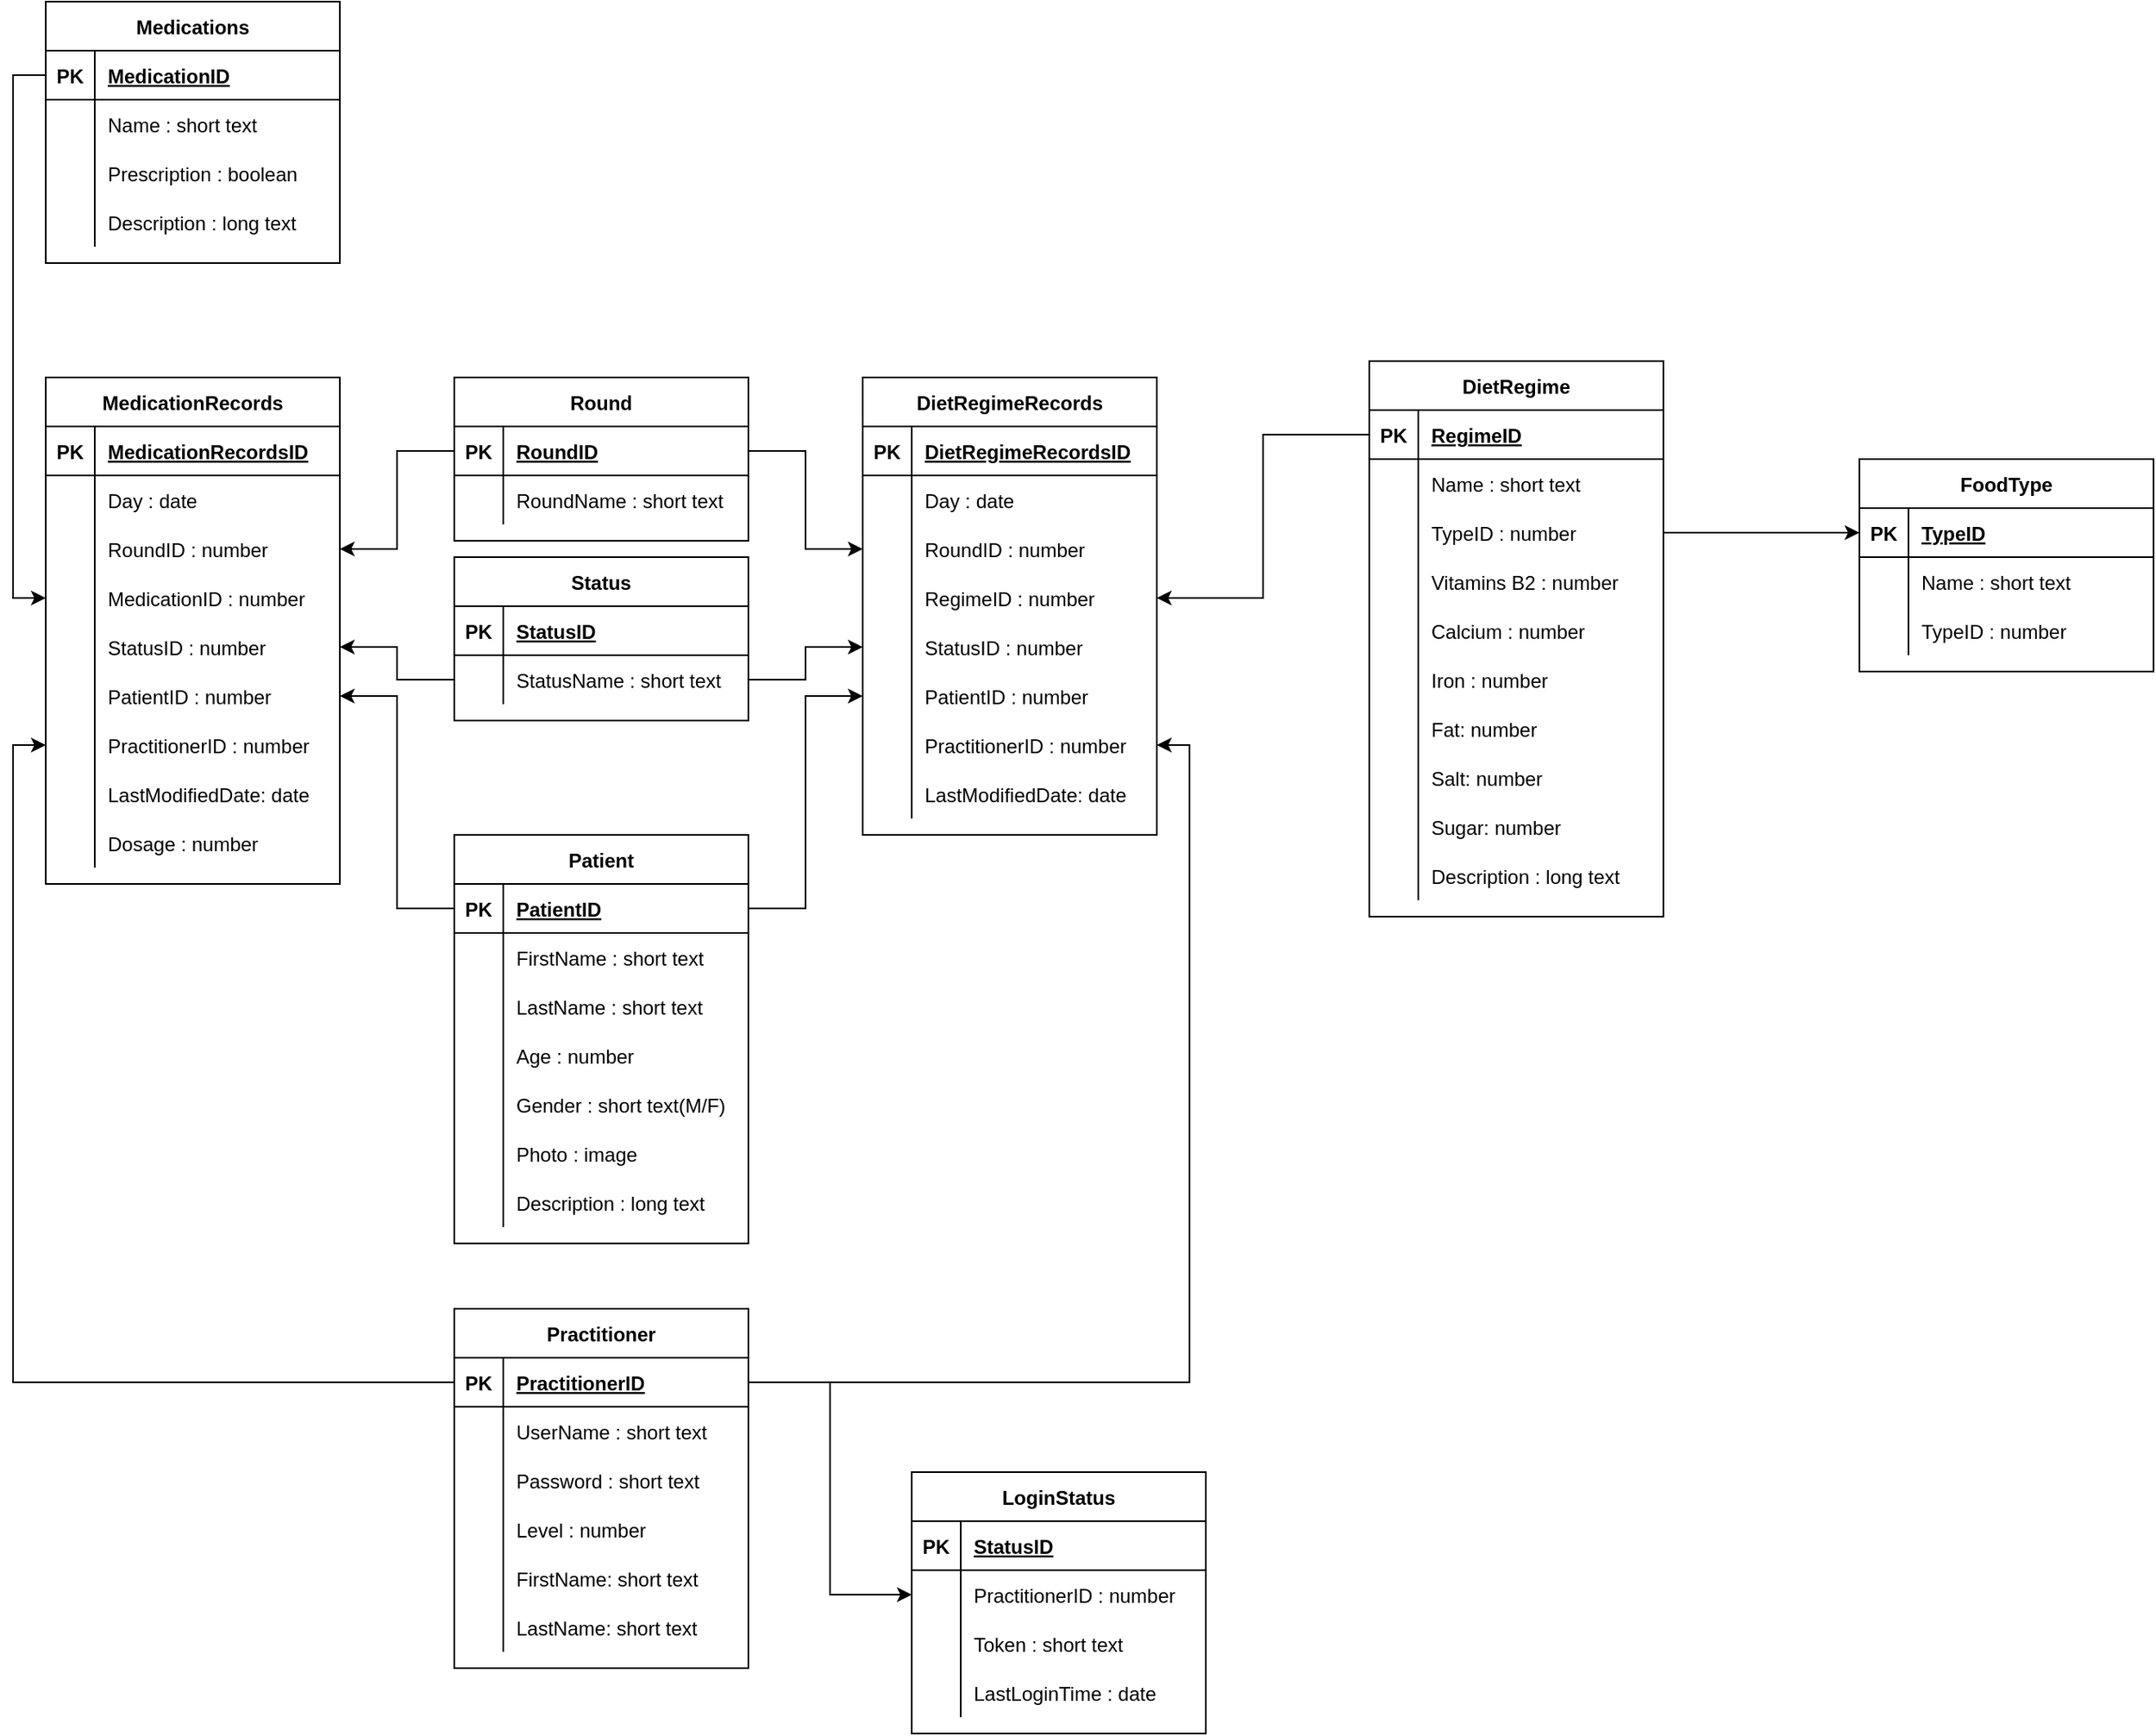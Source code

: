 <mxfile version="15.5.7" type="device"><diagram id="2xRS1Zt1ESa70rQZhM38" name="Page-1"><mxGraphModel dx="877" dy="825" grid="1" gridSize="10" guides="1" tooltips="1" connect="1" arrows="1" fold="1" page="1" pageScale="1" pageWidth="850" pageHeight="1100" math="0" shadow="0"><root><mxCell id="0"/><mxCell id="1" parent="0"/><mxCell id="M7N7KvR8pHDp0ldHjP8Z-1" value="Medications" style="shape=table;startSize=30;container=1;collapsible=1;childLayout=tableLayout;fixedRows=1;rowLines=0;fontStyle=1;align=center;resizeLast=1;" vertex="1" parent="1"><mxGeometry x="60" y="210" width="180" height="160" as="geometry"/></mxCell><mxCell id="M7N7KvR8pHDp0ldHjP8Z-2" value="" style="shape=partialRectangle;collapsible=0;dropTarget=0;pointerEvents=0;fillColor=none;top=0;left=0;bottom=1;right=0;points=[[0,0.5],[1,0.5]];portConstraint=eastwest;" vertex="1" parent="M7N7KvR8pHDp0ldHjP8Z-1"><mxGeometry y="30" width="180" height="30" as="geometry"/></mxCell><mxCell id="M7N7KvR8pHDp0ldHjP8Z-3" value="PK" style="shape=partialRectangle;connectable=0;fillColor=none;top=0;left=0;bottom=0;right=0;fontStyle=1;overflow=hidden;" vertex="1" parent="M7N7KvR8pHDp0ldHjP8Z-2"><mxGeometry width="30" height="30" as="geometry"><mxRectangle width="30" height="30" as="alternateBounds"/></mxGeometry></mxCell><mxCell id="M7N7KvR8pHDp0ldHjP8Z-4" value="MedicationID" style="shape=partialRectangle;connectable=0;fillColor=none;top=0;left=0;bottom=0;right=0;align=left;spacingLeft=6;fontStyle=5;overflow=hidden;" vertex="1" parent="M7N7KvR8pHDp0ldHjP8Z-2"><mxGeometry x="30" width="150" height="30" as="geometry"><mxRectangle width="150" height="30" as="alternateBounds"/></mxGeometry></mxCell><mxCell id="M7N7KvR8pHDp0ldHjP8Z-5" value="" style="shape=partialRectangle;collapsible=0;dropTarget=0;pointerEvents=0;fillColor=none;top=0;left=0;bottom=0;right=0;points=[[0,0.5],[1,0.5]];portConstraint=eastwest;" vertex="1" parent="M7N7KvR8pHDp0ldHjP8Z-1"><mxGeometry y="60" width="180" height="30" as="geometry"/></mxCell><mxCell id="M7N7KvR8pHDp0ldHjP8Z-6" value="" style="shape=partialRectangle;connectable=0;fillColor=none;top=0;left=0;bottom=0;right=0;editable=1;overflow=hidden;" vertex="1" parent="M7N7KvR8pHDp0ldHjP8Z-5"><mxGeometry width="30" height="30" as="geometry"><mxRectangle width="30" height="30" as="alternateBounds"/></mxGeometry></mxCell><mxCell id="M7N7KvR8pHDp0ldHjP8Z-7" value="Name : short text" style="shape=partialRectangle;connectable=0;fillColor=none;top=0;left=0;bottom=0;right=0;align=left;spacingLeft=6;overflow=hidden;" vertex="1" parent="M7N7KvR8pHDp0ldHjP8Z-5"><mxGeometry x="30" width="150" height="30" as="geometry"><mxRectangle width="150" height="30" as="alternateBounds"/></mxGeometry></mxCell><mxCell id="M7N7KvR8pHDp0ldHjP8Z-8" value="" style="shape=partialRectangle;collapsible=0;dropTarget=0;pointerEvents=0;fillColor=none;top=0;left=0;bottom=0;right=0;points=[[0,0.5],[1,0.5]];portConstraint=eastwest;" vertex="1" parent="M7N7KvR8pHDp0ldHjP8Z-1"><mxGeometry y="90" width="180" height="30" as="geometry"/></mxCell><mxCell id="M7N7KvR8pHDp0ldHjP8Z-9" value="" style="shape=partialRectangle;connectable=0;fillColor=none;top=0;left=0;bottom=0;right=0;editable=1;overflow=hidden;" vertex="1" parent="M7N7KvR8pHDp0ldHjP8Z-8"><mxGeometry width="30" height="30" as="geometry"><mxRectangle width="30" height="30" as="alternateBounds"/></mxGeometry></mxCell><mxCell id="M7N7KvR8pHDp0ldHjP8Z-10" value="Prescription : boolean" style="shape=partialRectangle;connectable=0;fillColor=none;top=0;left=0;bottom=0;right=0;align=left;spacingLeft=6;overflow=hidden;" vertex="1" parent="M7N7KvR8pHDp0ldHjP8Z-8"><mxGeometry x="30" width="150" height="30" as="geometry"><mxRectangle width="150" height="30" as="alternateBounds"/></mxGeometry></mxCell><mxCell id="M7N7KvR8pHDp0ldHjP8Z-11" value="" style="shape=partialRectangle;collapsible=0;dropTarget=0;pointerEvents=0;fillColor=none;top=0;left=0;bottom=0;right=0;points=[[0,0.5],[1,0.5]];portConstraint=eastwest;" vertex="1" parent="M7N7KvR8pHDp0ldHjP8Z-1"><mxGeometry y="120" width="180" height="30" as="geometry"/></mxCell><mxCell id="M7N7KvR8pHDp0ldHjP8Z-12" value="" style="shape=partialRectangle;connectable=0;fillColor=none;top=0;left=0;bottom=0;right=0;editable=1;overflow=hidden;" vertex="1" parent="M7N7KvR8pHDp0ldHjP8Z-11"><mxGeometry width="30" height="30" as="geometry"><mxRectangle width="30" height="30" as="alternateBounds"/></mxGeometry></mxCell><mxCell id="M7N7KvR8pHDp0ldHjP8Z-13" value="Description : long text" style="shape=partialRectangle;connectable=0;fillColor=none;top=0;left=0;bottom=0;right=0;align=left;spacingLeft=6;overflow=hidden;" vertex="1" parent="M7N7KvR8pHDp0ldHjP8Z-11"><mxGeometry x="30" width="150" height="30" as="geometry"><mxRectangle width="150" height="30" as="alternateBounds"/></mxGeometry></mxCell><mxCell id="M7N7KvR8pHDp0ldHjP8Z-14" value="DietRegime" style="shape=table;startSize=30;container=1;collapsible=1;childLayout=tableLayout;fixedRows=1;rowLines=0;fontStyle=1;align=center;resizeLast=1;" vertex="1" parent="1"><mxGeometry x="870" y="430" width="180" height="340" as="geometry"/></mxCell><mxCell id="M7N7KvR8pHDp0ldHjP8Z-15" value="" style="shape=partialRectangle;collapsible=0;dropTarget=0;pointerEvents=0;fillColor=none;top=0;left=0;bottom=1;right=0;points=[[0,0.5],[1,0.5]];portConstraint=eastwest;" vertex="1" parent="M7N7KvR8pHDp0ldHjP8Z-14"><mxGeometry y="30" width="180" height="30" as="geometry"/></mxCell><mxCell id="M7N7KvR8pHDp0ldHjP8Z-16" value="PK" style="shape=partialRectangle;connectable=0;fillColor=none;top=0;left=0;bottom=0;right=0;fontStyle=1;overflow=hidden;" vertex="1" parent="M7N7KvR8pHDp0ldHjP8Z-15"><mxGeometry width="30" height="30" as="geometry"><mxRectangle width="30" height="30" as="alternateBounds"/></mxGeometry></mxCell><mxCell id="M7N7KvR8pHDp0ldHjP8Z-17" value="RegimeID" style="shape=partialRectangle;connectable=0;fillColor=none;top=0;left=0;bottom=0;right=0;align=left;spacingLeft=6;fontStyle=5;overflow=hidden;" vertex="1" parent="M7N7KvR8pHDp0ldHjP8Z-15"><mxGeometry x="30" width="150" height="30" as="geometry"><mxRectangle width="150" height="30" as="alternateBounds"/></mxGeometry></mxCell><mxCell id="M7N7KvR8pHDp0ldHjP8Z-18" value="" style="shape=partialRectangle;collapsible=0;dropTarget=0;pointerEvents=0;fillColor=none;top=0;left=0;bottom=0;right=0;points=[[0,0.5],[1,0.5]];portConstraint=eastwest;" vertex="1" parent="M7N7KvR8pHDp0ldHjP8Z-14"><mxGeometry y="60" width="180" height="30" as="geometry"/></mxCell><mxCell id="M7N7KvR8pHDp0ldHjP8Z-19" value="" style="shape=partialRectangle;connectable=0;fillColor=none;top=0;left=0;bottom=0;right=0;editable=1;overflow=hidden;" vertex="1" parent="M7N7KvR8pHDp0ldHjP8Z-18"><mxGeometry width="30" height="30" as="geometry"><mxRectangle width="30" height="30" as="alternateBounds"/></mxGeometry></mxCell><mxCell id="M7N7KvR8pHDp0ldHjP8Z-20" value="Name : short text" style="shape=partialRectangle;connectable=0;fillColor=none;top=0;left=0;bottom=0;right=0;align=left;spacingLeft=6;overflow=hidden;" vertex="1" parent="M7N7KvR8pHDp0ldHjP8Z-18"><mxGeometry x="30" width="150" height="30" as="geometry"><mxRectangle width="150" height="30" as="alternateBounds"/></mxGeometry></mxCell><mxCell id="M7N7KvR8pHDp0ldHjP8Z-21" value="" style="shape=partialRectangle;collapsible=0;dropTarget=0;pointerEvents=0;fillColor=none;top=0;left=0;bottom=0;right=0;points=[[0,0.5],[1,0.5]];portConstraint=eastwest;" vertex="1" parent="M7N7KvR8pHDp0ldHjP8Z-14"><mxGeometry y="90" width="180" height="30" as="geometry"/></mxCell><mxCell id="M7N7KvR8pHDp0ldHjP8Z-22" value="" style="shape=partialRectangle;connectable=0;fillColor=none;top=0;left=0;bottom=0;right=0;editable=1;overflow=hidden;" vertex="1" parent="M7N7KvR8pHDp0ldHjP8Z-21"><mxGeometry width="30" height="30" as="geometry"><mxRectangle width="30" height="30" as="alternateBounds"/></mxGeometry></mxCell><mxCell id="M7N7KvR8pHDp0ldHjP8Z-23" value="TypeID : number" style="shape=partialRectangle;connectable=0;fillColor=none;top=0;left=0;bottom=0;right=0;align=left;spacingLeft=6;overflow=hidden;" vertex="1" parent="M7N7KvR8pHDp0ldHjP8Z-21"><mxGeometry x="30" width="150" height="30" as="geometry"><mxRectangle width="150" height="30" as="alternateBounds"/></mxGeometry></mxCell><mxCell id="M7N7KvR8pHDp0ldHjP8Z-24" value="" style="shape=partialRectangle;collapsible=0;dropTarget=0;pointerEvents=0;fillColor=none;top=0;left=0;bottom=0;right=0;points=[[0,0.5],[1,0.5]];portConstraint=eastwest;" vertex="1" parent="M7N7KvR8pHDp0ldHjP8Z-14"><mxGeometry y="120" width="180" height="30" as="geometry"/></mxCell><mxCell id="M7N7KvR8pHDp0ldHjP8Z-25" value="" style="shape=partialRectangle;connectable=0;fillColor=none;top=0;left=0;bottom=0;right=0;editable=1;overflow=hidden;" vertex="1" parent="M7N7KvR8pHDp0ldHjP8Z-24"><mxGeometry width="30" height="30" as="geometry"><mxRectangle width="30" height="30" as="alternateBounds"/></mxGeometry></mxCell><mxCell id="M7N7KvR8pHDp0ldHjP8Z-26" value="Vitamins B2 : number" style="shape=partialRectangle;connectable=0;fillColor=none;top=0;left=0;bottom=0;right=0;align=left;spacingLeft=6;overflow=hidden;" vertex="1" parent="M7N7KvR8pHDp0ldHjP8Z-24"><mxGeometry x="30" width="150" height="30" as="geometry"><mxRectangle width="150" height="30" as="alternateBounds"/></mxGeometry></mxCell><mxCell id="M7N7KvR8pHDp0ldHjP8Z-122" value="" style="shape=partialRectangle;collapsible=0;dropTarget=0;pointerEvents=0;fillColor=none;top=0;left=0;bottom=0;right=0;points=[[0,0.5],[1,0.5]];portConstraint=eastwest;" vertex="1" parent="M7N7KvR8pHDp0ldHjP8Z-14"><mxGeometry y="150" width="180" height="30" as="geometry"/></mxCell><mxCell id="M7N7KvR8pHDp0ldHjP8Z-123" value="" style="shape=partialRectangle;connectable=0;fillColor=none;top=0;left=0;bottom=0;right=0;editable=1;overflow=hidden;" vertex="1" parent="M7N7KvR8pHDp0ldHjP8Z-122"><mxGeometry width="30" height="30" as="geometry"><mxRectangle width="30" height="30" as="alternateBounds"/></mxGeometry></mxCell><mxCell id="M7N7KvR8pHDp0ldHjP8Z-124" value="Calcium : number" style="shape=partialRectangle;connectable=0;fillColor=none;top=0;left=0;bottom=0;right=0;align=left;spacingLeft=6;overflow=hidden;" vertex="1" parent="M7N7KvR8pHDp0ldHjP8Z-122"><mxGeometry x="30" width="150" height="30" as="geometry"><mxRectangle width="150" height="30" as="alternateBounds"/></mxGeometry></mxCell><mxCell id="M7N7KvR8pHDp0ldHjP8Z-125" value="" style="shape=partialRectangle;collapsible=0;dropTarget=0;pointerEvents=0;fillColor=none;top=0;left=0;bottom=0;right=0;points=[[0,0.5],[1,0.5]];portConstraint=eastwest;" vertex="1" parent="M7N7KvR8pHDp0ldHjP8Z-14"><mxGeometry y="180" width="180" height="30" as="geometry"/></mxCell><mxCell id="M7N7KvR8pHDp0ldHjP8Z-126" value="" style="shape=partialRectangle;connectable=0;fillColor=none;top=0;left=0;bottom=0;right=0;editable=1;overflow=hidden;" vertex="1" parent="M7N7KvR8pHDp0ldHjP8Z-125"><mxGeometry width="30" height="30" as="geometry"><mxRectangle width="30" height="30" as="alternateBounds"/></mxGeometry></mxCell><mxCell id="M7N7KvR8pHDp0ldHjP8Z-127" value="Iron : number" style="shape=partialRectangle;connectable=0;fillColor=none;top=0;left=0;bottom=0;right=0;align=left;spacingLeft=6;overflow=hidden;" vertex="1" parent="M7N7KvR8pHDp0ldHjP8Z-125"><mxGeometry x="30" width="150" height="30" as="geometry"><mxRectangle width="150" height="30" as="alternateBounds"/></mxGeometry></mxCell><mxCell id="M7N7KvR8pHDp0ldHjP8Z-128" value="" style="shape=partialRectangle;collapsible=0;dropTarget=0;pointerEvents=0;fillColor=none;top=0;left=0;bottom=0;right=0;points=[[0,0.5],[1,0.5]];portConstraint=eastwest;" vertex="1" parent="M7N7KvR8pHDp0ldHjP8Z-14"><mxGeometry y="210" width="180" height="30" as="geometry"/></mxCell><mxCell id="M7N7KvR8pHDp0ldHjP8Z-129" value="" style="shape=partialRectangle;connectable=0;fillColor=none;top=0;left=0;bottom=0;right=0;editable=1;overflow=hidden;" vertex="1" parent="M7N7KvR8pHDp0ldHjP8Z-128"><mxGeometry width="30" height="30" as="geometry"><mxRectangle width="30" height="30" as="alternateBounds"/></mxGeometry></mxCell><mxCell id="M7N7KvR8pHDp0ldHjP8Z-130" value="Fat: number" style="shape=partialRectangle;connectable=0;fillColor=none;top=0;left=0;bottom=0;right=0;align=left;spacingLeft=6;overflow=hidden;" vertex="1" parent="M7N7KvR8pHDp0ldHjP8Z-128"><mxGeometry x="30" width="150" height="30" as="geometry"><mxRectangle width="150" height="30" as="alternateBounds"/></mxGeometry></mxCell><mxCell id="M7N7KvR8pHDp0ldHjP8Z-131" value="" style="shape=partialRectangle;collapsible=0;dropTarget=0;pointerEvents=0;fillColor=none;top=0;left=0;bottom=0;right=0;points=[[0,0.5],[1,0.5]];portConstraint=eastwest;" vertex="1" parent="M7N7KvR8pHDp0ldHjP8Z-14"><mxGeometry y="240" width="180" height="30" as="geometry"/></mxCell><mxCell id="M7N7KvR8pHDp0ldHjP8Z-132" value="" style="shape=partialRectangle;connectable=0;fillColor=none;top=0;left=0;bottom=0;right=0;editable=1;overflow=hidden;" vertex="1" parent="M7N7KvR8pHDp0ldHjP8Z-131"><mxGeometry width="30" height="30" as="geometry"><mxRectangle width="30" height="30" as="alternateBounds"/></mxGeometry></mxCell><mxCell id="M7N7KvR8pHDp0ldHjP8Z-133" value="Salt: number" style="shape=partialRectangle;connectable=0;fillColor=none;top=0;left=0;bottom=0;right=0;align=left;spacingLeft=6;overflow=hidden;" vertex="1" parent="M7N7KvR8pHDp0ldHjP8Z-131"><mxGeometry x="30" width="150" height="30" as="geometry"><mxRectangle width="150" height="30" as="alternateBounds"/></mxGeometry></mxCell><mxCell id="M7N7KvR8pHDp0ldHjP8Z-134" value="" style="shape=partialRectangle;collapsible=0;dropTarget=0;pointerEvents=0;fillColor=none;top=0;left=0;bottom=0;right=0;points=[[0,0.5],[1,0.5]];portConstraint=eastwest;" vertex="1" parent="M7N7KvR8pHDp0ldHjP8Z-14"><mxGeometry y="270" width="180" height="30" as="geometry"/></mxCell><mxCell id="M7N7KvR8pHDp0ldHjP8Z-135" value="" style="shape=partialRectangle;connectable=0;fillColor=none;top=0;left=0;bottom=0;right=0;editable=1;overflow=hidden;" vertex="1" parent="M7N7KvR8pHDp0ldHjP8Z-134"><mxGeometry width="30" height="30" as="geometry"><mxRectangle width="30" height="30" as="alternateBounds"/></mxGeometry></mxCell><mxCell id="M7N7KvR8pHDp0ldHjP8Z-136" value="Sugar: number" style="shape=partialRectangle;connectable=0;fillColor=none;top=0;left=0;bottom=0;right=0;align=left;spacingLeft=6;overflow=hidden;" vertex="1" parent="M7N7KvR8pHDp0ldHjP8Z-134"><mxGeometry x="30" width="150" height="30" as="geometry"><mxRectangle width="150" height="30" as="alternateBounds"/></mxGeometry></mxCell><mxCell id="M7N7KvR8pHDp0ldHjP8Z-154" value="" style="shape=partialRectangle;collapsible=0;dropTarget=0;pointerEvents=0;fillColor=none;top=0;left=0;bottom=0;right=0;points=[[0,0.5],[1,0.5]];portConstraint=eastwest;" vertex="1" parent="M7N7KvR8pHDp0ldHjP8Z-14"><mxGeometry y="300" width="180" height="30" as="geometry"/></mxCell><mxCell id="M7N7KvR8pHDp0ldHjP8Z-155" value="" style="shape=partialRectangle;connectable=0;fillColor=none;top=0;left=0;bottom=0;right=0;editable=1;overflow=hidden;" vertex="1" parent="M7N7KvR8pHDp0ldHjP8Z-154"><mxGeometry width="30" height="30" as="geometry"><mxRectangle width="30" height="30" as="alternateBounds"/></mxGeometry></mxCell><mxCell id="M7N7KvR8pHDp0ldHjP8Z-156" value="Description : long text" style="shape=partialRectangle;connectable=0;fillColor=none;top=0;left=0;bottom=0;right=0;align=left;spacingLeft=6;overflow=hidden;" vertex="1" parent="M7N7KvR8pHDp0ldHjP8Z-154"><mxGeometry x="30" width="150" height="30" as="geometry"><mxRectangle width="150" height="30" as="alternateBounds"/></mxGeometry></mxCell><mxCell id="M7N7KvR8pHDp0ldHjP8Z-27" value="Patient" style="shape=table;startSize=30;container=1;collapsible=1;childLayout=tableLayout;fixedRows=1;rowLines=0;fontStyle=1;align=center;resizeLast=1;" vertex="1" parent="1"><mxGeometry x="310" y="720" width="180" height="250" as="geometry"/></mxCell><mxCell id="M7N7KvR8pHDp0ldHjP8Z-28" value="" style="shape=partialRectangle;collapsible=0;dropTarget=0;pointerEvents=0;fillColor=none;top=0;left=0;bottom=1;right=0;points=[[0,0.5],[1,0.5]];portConstraint=eastwest;" vertex="1" parent="M7N7KvR8pHDp0ldHjP8Z-27"><mxGeometry y="30" width="180" height="30" as="geometry"/></mxCell><mxCell id="M7N7KvR8pHDp0ldHjP8Z-29" value="PK" style="shape=partialRectangle;connectable=0;fillColor=none;top=0;left=0;bottom=0;right=0;fontStyle=1;overflow=hidden;" vertex="1" parent="M7N7KvR8pHDp0ldHjP8Z-28"><mxGeometry width="30" height="30" as="geometry"><mxRectangle width="30" height="30" as="alternateBounds"/></mxGeometry></mxCell><mxCell id="M7N7KvR8pHDp0ldHjP8Z-30" value="PatientID" style="shape=partialRectangle;connectable=0;fillColor=none;top=0;left=0;bottom=0;right=0;align=left;spacingLeft=6;fontStyle=5;overflow=hidden;" vertex="1" parent="M7N7KvR8pHDp0ldHjP8Z-28"><mxGeometry x="30" width="150" height="30" as="geometry"><mxRectangle width="150" height="30" as="alternateBounds"/></mxGeometry></mxCell><mxCell id="M7N7KvR8pHDp0ldHjP8Z-31" value="" style="shape=partialRectangle;collapsible=0;dropTarget=0;pointerEvents=0;fillColor=none;top=0;left=0;bottom=0;right=0;points=[[0,0.5],[1,0.5]];portConstraint=eastwest;" vertex="1" parent="M7N7KvR8pHDp0ldHjP8Z-27"><mxGeometry y="60" width="180" height="30" as="geometry"/></mxCell><mxCell id="M7N7KvR8pHDp0ldHjP8Z-32" value="" style="shape=partialRectangle;connectable=0;fillColor=none;top=0;left=0;bottom=0;right=0;editable=1;overflow=hidden;" vertex="1" parent="M7N7KvR8pHDp0ldHjP8Z-31"><mxGeometry width="30" height="30" as="geometry"><mxRectangle width="30" height="30" as="alternateBounds"/></mxGeometry></mxCell><mxCell id="M7N7KvR8pHDp0ldHjP8Z-33" value="FirstName : short text" style="shape=partialRectangle;connectable=0;fillColor=none;top=0;left=0;bottom=0;right=0;align=left;spacingLeft=6;overflow=hidden;" vertex="1" parent="M7N7KvR8pHDp0ldHjP8Z-31"><mxGeometry x="30" width="150" height="30" as="geometry"><mxRectangle width="150" height="30" as="alternateBounds"/></mxGeometry></mxCell><mxCell id="M7N7KvR8pHDp0ldHjP8Z-34" value="" style="shape=partialRectangle;collapsible=0;dropTarget=0;pointerEvents=0;fillColor=none;top=0;left=0;bottom=0;right=0;points=[[0,0.5],[1,0.5]];portConstraint=eastwest;" vertex="1" parent="M7N7KvR8pHDp0ldHjP8Z-27"><mxGeometry y="90" width="180" height="30" as="geometry"/></mxCell><mxCell id="M7N7KvR8pHDp0ldHjP8Z-35" value="" style="shape=partialRectangle;connectable=0;fillColor=none;top=0;left=0;bottom=0;right=0;editable=1;overflow=hidden;" vertex="1" parent="M7N7KvR8pHDp0ldHjP8Z-34"><mxGeometry width="30" height="30" as="geometry"><mxRectangle width="30" height="30" as="alternateBounds"/></mxGeometry></mxCell><mxCell id="M7N7KvR8pHDp0ldHjP8Z-36" value="LastName : short text" style="shape=partialRectangle;connectable=0;fillColor=none;top=0;left=0;bottom=0;right=0;align=left;spacingLeft=6;overflow=hidden;" vertex="1" parent="M7N7KvR8pHDp0ldHjP8Z-34"><mxGeometry x="30" width="150" height="30" as="geometry"><mxRectangle width="150" height="30" as="alternateBounds"/></mxGeometry></mxCell><mxCell id="M7N7KvR8pHDp0ldHjP8Z-37" value="" style="shape=partialRectangle;collapsible=0;dropTarget=0;pointerEvents=0;fillColor=none;top=0;left=0;bottom=0;right=0;points=[[0,0.5],[1,0.5]];portConstraint=eastwest;" vertex="1" parent="M7N7KvR8pHDp0ldHjP8Z-27"><mxGeometry y="120" width="180" height="30" as="geometry"/></mxCell><mxCell id="M7N7KvR8pHDp0ldHjP8Z-38" value="" style="shape=partialRectangle;connectable=0;fillColor=none;top=0;left=0;bottom=0;right=0;editable=1;overflow=hidden;" vertex="1" parent="M7N7KvR8pHDp0ldHjP8Z-37"><mxGeometry width="30" height="30" as="geometry"><mxRectangle width="30" height="30" as="alternateBounds"/></mxGeometry></mxCell><mxCell id="M7N7KvR8pHDp0ldHjP8Z-39" value="Age : number" style="shape=partialRectangle;connectable=0;fillColor=none;top=0;left=0;bottom=0;right=0;align=left;spacingLeft=6;overflow=hidden;" vertex="1" parent="M7N7KvR8pHDp0ldHjP8Z-37"><mxGeometry x="30" width="150" height="30" as="geometry"><mxRectangle width="150" height="30" as="alternateBounds"/></mxGeometry></mxCell><mxCell id="M7N7KvR8pHDp0ldHjP8Z-73" value="" style="shape=partialRectangle;collapsible=0;dropTarget=0;pointerEvents=0;fillColor=none;top=0;left=0;bottom=0;right=0;points=[[0,0.5],[1,0.5]];portConstraint=eastwest;" vertex="1" parent="M7N7KvR8pHDp0ldHjP8Z-27"><mxGeometry y="150" width="180" height="30" as="geometry"/></mxCell><mxCell id="M7N7KvR8pHDp0ldHjP8Z-74" value="" style="shape=partialRectangle;connectable=0;fillColor=none;top=0;left=0;bottom=0;right=0;editable=1;overflow=hidden;" vertex="1" parent="M7N7KvR8pHDp0ldHjP8Z-73"><mxGeometry width="30" height="30" as="geometry"><mxRectangle width="30" height="30" as="alternateBounds"/></mxGeometry></mxCell><mxCell id="M7N7KvR8pHDp0ldHjP8Z-75" value="Gender : short text(M/F)" style="shape=partialRectangle;connectable=0;fillColor=none;top=0;left=0;bottom=0;right=0;align=left;spacingLeft=6;overflow=hidden;" vertex="1" parent="M7N7KvR8pHDp0ldHjP8Z-73"><mxGeometry x="30" width="150" height="30" as="geometry"><mxRectangle width="150" height="30" as="alternateBounds"/></mxGeometry></mxCell><mxCell id="M7N7KvR8pHDp0ldHjP8Z-76" value="" style="shape=partialRectangle;collapsible=0;dropTarget=0;pointerEvents=0;fillColor=none;top=0;left=0;bottom=0;right=0;points=[[0,0.5],[1,0.5]];portConstraint=eastwest;" vertex="1" parent="M7N7KvR8pHDp0ldHjP8Z-27"><mxGeometry y="180" width="180" height="30" as="geometry"/></mxCell><mxCell id="M7N7KvR8pHDp0ldHjP8Z-77" value="" style="shape=partialRectangle;connectable=0;fillColor=none;top=0;left=0;bottom=0;right=0;editable=1;overflow=hidden;" vertex="1" parent="M7N7KvR8pHDp0ldHjP8Z-76"><mxGeometry width="30" height="30" as="geometry"><mxRectangle width="30" height="30" as="alternateBounds"/></mxGeometry></mxCell><mxCell id="M7N7KvR8pHDp0ldHjP8Z-78" value="Photo : image" style="shape=partialRectangle;connectable=0;fillColor=none;top=0;left=0;bottom=0;right=0;align=left;spacingLeft=6;overflow=hidden;" vertex="1" parent="M7N7KvR8pHDp0ldHjP8Z-76"><mxGeometry x="30" width="150" height="30" as="geometry"><mxRectangle width="150" height="30" as="alternateBounds"/></mxGeometry></mxCell><mxCell id="M7N7KvR8pHDp0ldHjP8Z-79" value="" style="shape=partialRectangle;collapsible=0;dropTarget=0;pointerEvents=0;fillColor=none;top=0;left=0;bottom=0;right=0;points=[[0,0.5],[1,0.5]];portConstraint=eastwest;" vertex="1" parent="M7N7KvR8pHDp0ldHjP8Z-27"><mxGeometry y="210" width="180" height="30" as="geometry"/></mxCell><mxCell id="M7N7KvR8pHDp0ldHjP8Z-80" value="" style="shape=partialRectangle;connectable=0;fillColor=none;top=0;left=0;bottom=0;right=0;editable=1;overflow=hidden;" vertex="1" parent="M7N7KvR8pHDp0ldHjP8Z-79"><mxGeometry width="30" height="30" as="geometry"><mxRectangle width="30" height="30" as="alternateBounds"/></mxGeometry></mxCell><mxCell id="M7N7KvR8pHDp0ldHjP8Z-81" value="Description : long text" style="shape=partialRectangle;connectable=0;fillColor=none;top=0;left=0;bottom=0;right=0;align=left;spacingLeft=6;overflow=hidden;" vertex="1" parent="M7N7KvR8pHDp0ldHjP8Z-79"><mxGeometry x="30" width="150" height="30" as="geometry"><mxRectangle width="150" height="30" as="alternateBounds"/></mxGeometry></mxCell><mxCell id="M7N7KvR8pHDp0ldHjP8Z-40" value="Practitioner" style="shape=table;startSize=30;container=1;collapsible=1;childLayout=tableLayout;fixedRows=1;rowLines=0;fontStyle=1;align=center;resizeLast=1;" vertex="1" parent="1"><mxGeometry x="310" y="1010" width="180" height="220" as="geometry"/></mxCell><mxCell id="M7N7KvR8pHDp0ldHjP8Z-41" value="" style="shape=partialRectangle;collapsible=0;dropTarget=0;pointerEvents=0;fillColor=none;top=0;left=0;bottom=1;right=0;points=[[0,0.5],[1,0.5]];portConstraint=eastwest;" vertex="1" parent="M7N7KvR8pHDp0ldHjP8Z-40"><mxGeometry y="30" width="180" height="30" as="geometry"/></mxCell><mxCell id="M7N7KvR8pHDp0ldHjP8Z-42" value="PK" style="shape=partialRectangle;connectable=0;fillColor=none;top=0;left=0;bottom=0;right=0;fontStyle=1;overflow=hidden;" vertex="1" parent="M7N7KvR8pHDp0ldHjP8Z-41"><mxGeometry width="30" height="30" as="geometry"><mxRectangle width="30" height="30" as="alternateBounds"/></mxGeometry></mxCell><mxCell id="M7N7KvR8pHDp0ldHjP8Z-43" value="PractitionerID" style="shape=partialRectangle;connectable=0;fillColor=none;top=0;left=0;bottom=0;right=0;align=left;spacingLeft=6;fontStyle=5;overflow=hidden;" vertex="1" parent="M7N7KvR8pHDp0ldHjP8Z-41"><mxGeometry x="30" width="150" height="30" as="geometry"><mxRectangle width="150" height="30" as="alternateBounds"/></mxGeometry></mxCell><mxCell id="M7N7KvR8pHDp0ldHjP8Z-44" value="" style="shape=partialRectangle;collapsible=0;dropTarget=0;pointerEvents=0;fillColor=none;top=0;left=0;bottom=0;right=0;points=[[0,0.5],[1,0.5]];portConstraint=eastwest;" vertex="1" parent="M7N7KvR8pHDp0ldHjP8Z-40"><mxGeometry y="60" width="180" height="30" as="geometry"/></mxCell><mxCell id="M7N7KvR8pHDp0ldHjP8Z-45" value="" style="shape=partialRectangle;connectable=0;fillColor=none;top=0;left=0;bottom=0;right=0;editable=1;overflow=hidden;" vertex="1" parent="M7N7KvR8pHDp0ldHjP8Z-44"><mxGeometry width="30" height="30" as="geometry"><mxRectangle width="30" height="30" as="alternateBounds"/></mxGeometry></mxCell><mxCell id="M7N7KvR8pHDp0ldHjP8Z-46" value="UserName : short text" style="shape=partialRectangle;connectable=0;fillColor=none;top=0;left=0;bottom=0;right=0;align=left;spacingLeft=6;overflow=hidden;" vertex="1" parent="M7N7KvR8pHDp0ldHjP8Z-44"><mxGeometry x="30" width="150" height="30" as="geometry"><mxRectangle width="150" height="30" as="alternateBounds"/></mxGeometry></mxCell><mxCell id="M7N7KvR8pHDp0ldHjP8Z-47" value="" style="shape=partialRectangle;collapsible=0;dropTarget=0;pointerEvents=0;fillColor=none;top=0;left=0;bottom=0;right=0;points=[[0,0.5],[1,0.5]];portConstraint=eastwest;" vertex="1" parent="M7N7KvR8pHDp0ldHjP8Z-40"><mxGeometry y="90" width="180" height="30" as="geometry"/></mxCell><mxCell id="M7N7KvR8pHDp0ldHjP8Z-48" value="" style="shape=partialRectangle;connectable=0;fillColor=none;top=0;left=0;bottom=0;right=0;editable=1;overflow=hidden;" vertex="1" parent="M7N7KvR8pHDp0ldHjP8Z-47"><mxGeometry width="30" height="30" as="geometry"><mxRectangle width="30" height="30" as="alternateBounds"/></mxGeometry></mxCell><mxCell id="M7N7KvR8pHDp0ldHjP8Z-49" value="Password : short text" style="shape=partialRectangle;connectable=0;fillColor=none;top=0;left=0;bottom=0;right=0;align=left;spacingLeft=6;overflow=hidden;" vertex="1" parent="M7N7KvR8pHDp0ldHjP8Z-47"><mxGeometry x="30" width="150" height="30" as="geometry"><mxRectangle width="150" height="30" as="alternateBounds"/></mxGeometry></mxCell><mxCell id="M7N7KvR8pHDp0ldHjP8Z-50" value="" style="shape=partialRectangle;collapsible=0;dropTarget=0;pointerEvents=0;fillColor=none;top=0;left=0;bottom=0;right=0;points=[[0,0.5],[1,0.5]];portConstraint=eastwest;" vertex="1" parent="M7N7KvR8pHDp0ldHjP8Z-40"><mxGeometry y="120" width="180" height="30" as="geometry"/></mxCell><mxCell id="M7N7KvR8pHDp0ldHjP8Z-51" value="" style="shape=partialRectangle;connectable=0;fillColor=none;top=0;left=0;bottom=0;right=0;editable=1;overflow=hidden;" vertex="1" parent="M7N7KvR8pHDp0ldHjP8Z-50"><mxGeometry width="30" height="30" as="geometry"><mxRectangle width="30" height="30" as="alternateBounds"/></mxGeometry></mxCell><mxCell id="M7N7KvR8pHDp0ldHjP8Z-52" value="Level : number" style="shape=partialRectangle;connectable=0;fillColor=none;top=0;left=0;bottom=0;right=0;align=left;spacingLeft=6;overflow=hidden;" vertex="1" parent="M7N7KvR8pHDp0ldHjP8Z-50"><mxGeometry x="30" width="150" height="30" as="geometry"><mxRectangle width="150" height="30" as="alternateBounds"/></mxGeometry></mxCell><mxCell id="M7N7KvR8pHDp0ldHjP8Z-67" value="" style="shape=partialRectangle;collapsible=0;dropTarget=0;pointerEvents=0;fillColor=none;top=0;left=0;bottom=0;right=0;points=[[0,0.5],[1,0.5]];portConstraint=eastwest;" vertex="1" parent="M7N7KvR8pHDp0ldHjP8Z-40"><mxGeometry y="150" width="180" height="30" as="geometry"/></mxCell><mxCell id="M7N7KvR8pHDp0ldHjP8Z-68" value="" style="shape=partialRectangle;connectable=0;fillColor=none;top=0;left=0;bottom=0;right=0;editable=1;overflow=hidden;" vertex="1" parent="M7N7KvR8pHDp0ldHjP8Z-67"><mxGeometry width="30" height="30" as="geometry"><mxRectangle width="30" height="30" as="alternateBounds"/></mxGeometry></mxCell><mxCell id="M7N7KvR8pHDp0ldHjP8Z-69" value="FirstName: short text" style="shape=partialRectangle;connectable=0;fillColor=none;top=0;left=0;bottom=0;right=0;align=left;spacingLeft=6;overflow=hidden;" vertex="1" parent="M7N7KvR8pHDp0ldHjP8Z-67"><mxGeometry x="30" width="150" height="30" as="geometry"><mxRectangle width="150" height="30" as="alternateBounds"/></mxGeometry></mxCell><mxCell id="M7N7KvR8pHDp0ldHjP8Z-70" value="" style="shape=partialRectangle;collapsible=0;dropTarget=0;pointerEvents=0;fillColor=none;top=0;left=0;bottom=0;right=0;points=[[0,0.5],[1,0.5]];portConstraint=eastwest;" vertex="1" parent="M7N7KvR8pHDp0ldHjP8Z-40"><mxGeometry y="180" width="180" height="30" as="geometry"/></mxCell><mxCell id="M7N7KvR8pHDp0ldHjP8Z-71" value="" style="shape=partialRectangle;connectable=0;fillColor=none;top=0;left=0;bottom=0;right=0;editable=1;overflow=hidden;" vertex="1" parent="M7N7KvR8pHDp0ldHjP8Z-70"><mxGeometry width="30" height="30" as="geometry"><mxRectangle width="30" height="30" as="alternateBounds"/></mxGeometry></mxCell><mxCell id="M7N7KvR8pHDp0ldHjP8Z-72" value="LastName: short text" style="shape=partialRectangle;connectable=0;fillColor=none;top=0;left=0;bottom=0;right=0;align=left;spacingLeft=6;overflow=hidden;" vertex="1" parent="M7N7KvR8pHDp0ldHjP8Z-70"><mxGeometry x="30" width="150" height="30" as="geometry"><mxRectangle width="150" height="30" as="alternateBounds"/></mxGeometry></mxCell><mxCell id="M7N7KvR8pHDp0ldHjP8Z-53" value="LoginStatus" style="shape=table;startSize=30;container=1;collapsible=1;childLayout=tableLayout;fixedRows=1;rowLines=0;fontStyle=1;align=center;resizeLast=1;" vertex="1" parent="1"><mxGeometry x="590" y="1110" width="180" height="160" as="geometry"/></mxCell><mxCell id="M7N7KvR8pHDp0ldHjP8Z-54" value="" style="shape=partialRectangle;collapsible=0;dropTarget=0;pointerEvents=0;fillColor=none;top=0;left=0;bottom=1;right=0;points=[[0,0.5],[1,0.5]];portConstraint=eastwest;" vertex="1" parent="M7N7KvR8pHDp0ldHjP8Z-53"><mxGeometry y="30" width="180" height="30" as="geometry"/></mxCell><mxCell id="M7N7KvR8pHDp0ldHjP8Z-55" value="PK" style="shape=partialRectangle;connectable=0;fillColor=none;top=0;left=0;bottom=0;right=0;fontStyle=1;overflow=hidden;" vertex="1" parent="M7N7KvR8pHDp0ldHjP8Z-54"><mxGeometry width="30" height="30" as="geometry"><mxRectangle width="30" height="30" as="alternateBounds"/></mxGeometry></mxCell><mxCell id="M7N7KvR8pHDp0ldHjP8Z-56" value="StatusID" style="shape=partialRectangle;connectable=0;fillColor=none;top=0;left=0;bottom=0;right=0;align=left;spacingLeft=6;fontStyle=5;overflow=hidden;" vertex="1" parent="M7N7KvR8pHDp0ldHjP8Z-54"><mxGeometry x="30" width="150" height="30" as="geometry"><mxRectangle width="150" height="30" as="alternateBounds"/></mxGeometry></mxCell><mxCell id="M7N7KvR8pHDp0ldHjP8Z-57" value="" style="shape=partialRectangle;collapsible=0;dropTarget=0;pointerEvents=0;fillColor=none;top=0;left=0;bottom=0;right=0;points=[[0,0.5],[1,0.5]];portConstraint=eastwest;" vertex="1" parent="M7N7KvR8pHDp0ldHjP8Z-53"><mxGeometry y="60" width="180" height="30" as="geometry"/></mxCell><mxCell id="M7N7KvR8pHDp0ldHjP8Z-58" value="" style="shape=partialRectangle;connectable=0;fillColor=none;top=0;left=0;bottom=0;right=0;editable=1;overflow=hidden;" vertex="1" parent="M7N7KvR8pHDp0ldHjP8Z-57"><mxGeometry width="30" height="30" as="geometry"><mxRectangle width="30" height="30" as="alternateBounds"/></mxGeometry></mxCell><mxCell id="M7N7KvR8pHDp0ldHjP8Z-59" value="PractitionerID : number" style="shape=partialRectangle;connectable=0;fillColor=none;top=0;left=0;bottom=0;right=0;align=left;spacingLeft=6;overflow=hidden;" vertex="1" parent="M7N7KvR8pHDp0ldHjP8Z-57"><mxGeometry x="30" width="150" height="30" as="geometry"><mxRectangle width="150" height="30" as="alternateBounds"/></mxGeometry></mxCell><mxCell id="M7N7KvR8pHDp0ldHjP8Z-60" value="" style="shape=partialRectangle;collapsible=0;dropTarget=0;pointerEvents=0;fillColor=none;top=0;left=0;bottom=0;right=0;points=[[0,0.5],[1,0.5]];portConstraint=eastwest;" vertex="1" parent="M7N7KvR8pHDp0ldHjP8Z-53"><mxGeometry y="90" width="180" height="30" as="geometry"/></mxCell><mxCell id="M7N7KvR8pHDp0ldHjP8Z-61" value="" style="shape=partialRectangle;connectable=0;fillColor=none;top=0;left=0;bottom=0;right=0;editable=1;overflow=hidden;" vertex="1" parent="M7N7KvR8pHDp0ldHjP8Z-60"><mxGeometry width="30" height="30" as="geometry"><mxRectangle width="30" height="30" as="alternateBounds"/></mxGeometry></mxCell><mxCell id="M7N7KvR8pHDp0ldHjP8Z-62" value="Token : short text" style="shape=partialRectangle;connectable=0;fillColor=none;top=0;left=0;bottom=0;right=0;align=left;spacingLeft=6;overflow=hidden;" vertex="1" parent="M7N7KvR8pHDp0ldHjP8Z-60"><mxGeometry x="30" width="150" height="30" as="geometry"><mxRectangle width="150" height="30" as="alternateBounds"/></mxGeometry></mxCell><mxCell id="M7N7KvR8pHDp0ldHjP8Z-63" value="" style="shape=partialRectangle;collapsible=0;dropTarget=0;pointerEvents=0;fillColor=none;top=0;left=0;bottom=0;right=0;points=[[0,0.5],[1,0.5]];portConstraint=eastwest;" vertex="1" parent="M7N7KvR8pHDp0ldHjP8Z-53"><mxGeometry y="120" width="180" height="30" as="geometry"/></mxCell><mxCell id="M7N7KvR8pHDp0ldHjP8Z-64" value="" style="shape=partialRectangle;connectable=0;fillColor=none;top=0;left=0;bottom=0;right=0;editable=1;overflow=hidden;" vertex="1" parent="M7N7KvR8pHDp0ldHjP8Z-63"><mxGeometry width="30" height="30" as="geometry"><mxRectangle width="30" height="30" as="alternateBounds"/></mxGeometry></mxCell><mxCell id="M7N7KvR8pHDp0ldHjP8Z-65" value="LastLoginTime : date" style="shape=partialRectangle;connectable=0;fillColor=none;top=0;left=0;bottom=0;right=0;align=left;spacingLeft=6;overflow=hidden;" vertex="1" parent="M7N7KvR8pHDp0ldHjP8Z-63"><mxGeometry x="30" width="150" height="30" as="geometry"><mxRectangle width="150" height="30" as="alternateBounds"/></mxGeometry></mxCell><mxCell id="M7N7KvR8pHDp0ldHjP8Z-66" style="edgeStyle=orthogonalEdgeStyle;rounded=0;orthogonalLoop=1;jettySize=auto;html=1;entryX=0;entryY=0.5;entryDx=0;entryDy=0;" edge="1" parent="1" source="M7N7KvR8pHDp0ldHjP8Z-41" target="M7N7KvR8pHDp0ldHjP8Z-57"><mxGeometry relative="1" as="geometry"/></mxCell><mxCell id="M7N7KvR8pHDp0ldHjP8Z-82" value="DietRegimeRecords" style="shape=table;startSize=30;container=1;collapsible=1;childLayout=tableLayout;fixedRows=1;rowLines=0;fontStyle=1;align=center;resizeLast=1;" vertex="1" parent="1"><mxGeometry x="560" y="440" width="180" height="280" as="geometry"/></mxCell><mxCell id="M7N7KvR8pHDp0ldHjP8Z-83" value="" style="shape=partialRectangle;collapsible=0;dropTarget=0;pointerEvents=0;fillColor=none;top=0;left=0;bottom=1;right=0;points=[[0,0.5],[1,0.5]];portConstraint=eastwest;" vertex="1" parent="M7N7KvR8pHDp0ldHjP8Z-82"><mxGeometry y="30" width="180" height="30" as="geometry"/></mxCell><mxCell id="M7N7KvR8pHDp0ldHjP8Z-84" value="PK" style="shape=partialRectangle;connectable=0;fillColor=none;top=0;left=0;bottom=0;right=0;fontStyle=1;overflow=hidden;" vertex="1" parent="M7N7KvR8pHDp0ldHjP8Z-83"><mxGeometry width="30" height="30" as="geometry"><mxRectangle width="30" height="30" as="alternateBounds"/></mxGeometry></mxCell><mxCell id="M7N7KvR8pHDp0ldHjP8Z-85" value="DietRegimeRecordsID" style="shape=partialRectangle;connectable=0;fillColor=none;top=0;left=0;bottom=0;right=0;align=left;spacingLeft=6;fontStyle=5;overflow=hidden;" vertex="1" parent="M7N7KvR8pHDp0ldHjP8Z-83"><mxGeometry x="30" width="150" height="30" as="geometry"><mxRectangle width="150" height="30" as="alternateBounds"/></mxGeometry></mxCell><mxCell id="M7N7KvR8pHDp0ldHjP8Z-86" value="" style="shape=partialRectangle;collapsible=0;dropTarget=0;pointerEvents=0;fillColor=none;top=0;left=0;bottom=0;right=0;points=[[0,0.5],[1,0.5]];portConstraint=eastwest;" vertex="1" parent="M7N7KvR8pHDp0ldHjP8Z-82"><mxGeometry y="60" width="180" height="30" as="geometry"/></mxCell><mxCell id="M7N7KvR8pHDp0ldHjP8Z-87" value="" style="shape=partialRectangle;connectable=0;fillColor=none;top=0;left=0;bottom=0;right=0;editable=1;overflow=hidden;" vertex="1" parent="M7N7KvR8pHDp0ldHjP8Z-86"><mxGeometry width="30" height="30" as="geometry"><mxRectangle width="30" height="30" as="alternateBounds"/></mxGeometry></mxCell><mxCell id="M7N7KvR8pHDp0ldHjP8Z-88" value="Day : date" style="shape=partialRectangle;connectable=0;fillColor=none;top=0;left=0;bottom=0;right=0;align=left;spacingLeft=6;overflow=hidden;" vertex="1" parent="M7N7KvR8pHDp0ldHjP8Z-86"><mxGeometry x="30" width="150" height="30" as="geometry"><mxRectangle width="150" height="30" as="alternateBounds"/></mxGeometry></mxCell><mxCell id="M7N7KvR8pHDp0ldHjP8Z-89" value="" style="shape=partialRectangle;collapsible=0;dropTarget=0;pointerEvents=0;fillColor=none;top=0;left=0;bottom=0;right=0;points=[[0,0.5],[1,0.5]];portConstraint=eastwest;" vertex="1" parent="M7N7KvR8pHDp0ldHjP8Z-82"><mxGeometry y="90" width="180" height="30" as="geometry"/></mxCell><mxCell id="M7N7KvR8pHDp0ldHjP8Z-90" value="" style="shape=partialRectangle;connectable=0;fillColor=none;top=0;left=0;bottom=0;right=0;editable=1;overflow=hidden;" vertex="1" parent="M7N7KvR8pHDp0ldHjP8Z-89"><mxGeometry width="30" height="30" as="geometry"><mxRectangle width="30" height="30" as="alternateBounds"/></mxGeometry></mxCell><mxCell id="M7N7KvR8pHDp0ldHjP8Z-91" value="RoundID : number" style="shape=partialRectangle;connectable=0;fillColor=none;top=0;left=0;bottom=0;right=0;align=left;spacingLeft=6;overflow=hidden;" vertex="1" parent="M7N7KvR8pHDp0ldHjP8Z-89"><mxGeometry x="30" width="150" height="30" as="geometry"><mxRectangle width="150" height="30" as="alternateBounds"/></mxGeometry></mxCell><mxCell id="M7N7KvR8pHDp0ldHjP8Z-92" value="" style="shape=partialRectangle;collapsible=0;dropTarget=0;pointerEvents=0;fillColor=none;top=0;left=0;bottom=0;right=0;points=[[0,0.5],[1,0.5]];portConstraint=eastwest;" vertex="1" parent="M7N7KvR8pHDp0ldHjP8Z-82"><mxGeometry y="120" width="180" height="30" as="geometry"/></mxCell><mxCell id="M7N7KvR8pHDp0ldHjP8Z-93" value="" style="shape=partialRectangle;connectable=0;fillColor=none;top=0;left=0;bottom=0;right=0;editable=1;overflow=hidden;" vertex="1" parent="M7N7KvR8pHDp0ldHjP8Z-92"><mxGeometry width="30" height="30" as="geometry"><mxRectangle width="30" height="30" as="alternateBounds"/></mxGeometry></mxCell><mxCell id="M7N7KvR8pHDp0ldHjP8Z-94" value="RegimeID : number" style="shape=partialRectangle;connectable=0;fillColor=none;top=0;left=0;bottom=0;right=0;align=left;spacingLeft=6;overflow=hidden;" vertex="1" parent="M7N7KvR8pHDp0ldHjP8Z-92"><mxGeometry x="30" width="150" height="30" as="geometry"><mxRectangle width="150" height="30" as="alternateBounds"/></mxGeometry></mxCell><mxCell id="M7N7KvR8pHDp0ldHjP8Z-160" value="" style="shape=partialRectangle;collapsible=0;dropTarget=0;pointerEvents=0;fillColor=none;top=0;left=0;bottom=0;right=0;points=[[0,0.5],[1,0.5]];portConstraint=eastwest;" vertex="1" parent="M7N7KvR8pHDp0ldHjP8Z-82"><mxGeometry y="150" width="180" height="30" as="geometry"/></mxCell><mxCell id="M7N7KvR8pHDp0ldHjP8Z-161" value="" style="shape=partialRectangle;connectable=0;fillColor=none;top=0;left=0;bottom=0;right=0;editable=1;overflow=hidden;" vertex="1" parent="M7N7KvR8pHDp0ldHjP8Z-160"><mxGeometry width="30" height="30" as="geometry"><mxRectangle width="30" height="30" as="alternateBounds"/></mxGeometry></mxCell><mxCell id="M7N7KvR8pHDp0ldHjP8Z-162" value="StatusID : number" style="shape=partialRectangle;connectable=0;fillColor=none;top=0;left=0;bottom=0;right=0;align=left;spacingLeft=6;overflow=hidden;" vertex="1" parent="M7N7KvR8pHDp0ldHjP8Z-160"><mxGeometry x="30" width="150" height="30" as="geometry"><mxRectangle width="150" height="30" as="alternateBounds"/></mxGeometry></mxCell><mxCell id="M7N7KvR8pHDp0ldHjP8Z-181" value="" style="shape=partialRectangle;collapsible=0;dropTarget=0;pointerEvents=0;fillColor=none;top=0;left=0;bottom=0;right=0;points=[[0,0.5],[1,0.5]];portConstraint=eastwest;" vertex="1" parent="M7N7KvR8pHDp0ldHjP8Z-82"><mxGeometry y="180" width="180" height="30" as="geometry"/></mxCell><mxCell id="M7N7KvR8pHDp0ldHjP8Z-182" value="" style="shape=partialRectangle;connectable=0;fillColor=none;top=0;left=0;bottom=0;right=0;editable=1;overflow=hidden;" vertex="1" parent="M7N7KvR8pHDp0ldHjP8Z-181"><mxGeometry width="30" height="30" as="geometry"><mxRectangle width="30" height="30" as="alternateBounds"/></mxGeometry></mxCell><mxCell id="M7N7KvR8pHDp0ldHjP8Z-183" value="PatientID : number" style="shape=partialRectangle;connectable=0;fillColor=none;top=0;left=0;bottom=0;right=0;align=left;spacingLeft=6;overflow=hidden;" vertex="1" parent="M7N7KvR8pHDp0ldHjP8Z-181"><mxGeometry x="30" width="150" height="30" as="geometry"><mxRectangle width="150" height="30" as="alternateBounds"/></mxGeometry></mxCell><mxCell id="M7N7KvR8pHDp0ldHjP8Z-187" value="" style="shape=partialRectangle;collapsible=0;dropTarget=0;pointerEvents=0;fillColor=none;top=0;left=0;bottom=0;right=0;points=[[0,0.5],[1,0.5]];portConstraint=eastwest;" vertex="1" parent="M7N7KvR8pHDp0ldHjP8Z-82"><mxGeometry y="210" width="180" height="30" as="geometry"/></mxCell><mxCell id="M7N7KvR8pHDp0ldHjP8Z-188" value="" style="shape=partialRectangle;connectable=0;fillColor=none;top=0;left=0;bottom=0;right=0;editable=1;overflow=hidden;" vertex="1" parent="M7N7KvR8pHDp0ldHjP8Z-187"><mxGeometry width="30" height="30" as="geometry"><mxRectangle width="30" height="30" as="alternateBounds"/></mxGeometry></mxCell><mxCell id="M7N7KvR8pHDp0ldHjP8Z-189" value="PractitionerID : number" style="shape=partialRectangle;connectable=0;fillColor=none;top=0;left=0;bottom=0;right=0;align=left;spacingLeft=6;overflow=hidden;" vertex="1" parent="M7N7KvR8pHDp0ldHjP8Z-187"><mxGeometry x="30" width="150" height="30" as="geometry"><mxRectangle width="150" height="30" as="alternateBounds"/></mxGeometry></mxCell><mxCell id="M7N7KvR8pHDp0ldHjP8Z-190" value="" style="shape=partialRectangle;collapsible=0;dropTarget=0;pointerEvents=0;fillColor=none;top=0;left=0;bottom=0;right=0;points=[[0,0.5],[1,0.5]];portConstraint=eastwest;" vertex="1" parent="M7N7KvR8pHDp0ldHjP8Z-82"><mxGeometry y="240" width="180" height="30" as="geometry"/></mxCell><mxCell id="M7N7KvR8pHDp0ldHjP8Z-191" value="" style="shape=partialRectangle;connectable=0;fillColor=none;top=0;left=0;bottom=0;right=0;editable=1;overflow=hidden;" vertex="1" parent="M7N7KvR8pHDp0ldHjP8Z-190"><mxGeometry width="30" height="30" as="geometry"><mxRectangle width="30" height="30" as="alternateBounds"/></mxGeometry></mxCell><mxCell id="M7N7KvR8pHDp0ldHjP8Z-192" value="LastModifiedDate: date" style="shape=partialRectangle;connectable=0;fillColor=none;top=0;left=0;bottom=0;right=0;align=left;spacingLeft=6;overflow=hidden;" vertex="1" parent="M7N7KvR8pHDp0ldHjP8Z-190"><mxGeometry x="30" width="150" height="30" as="geometry"><mxRectangle width="150" height="30" as="alternateBounds"/></mxGeometry></mxCell><mxCell id="M7N7KvR8pHDp0ldHjP8Z-95" value="MedicationRecords" style="shape=table;startSize=30;container=1;collapsible=1;childLayout=tableLayout;fixedRows=1;rowLines=0;fontStyle=1;align=center;resizeLast=1;" vertex="1" parent="1"><mxGeometry x="60" y="440" width="180" height="310" as="geometry"/></mxCell><mxCell id="M7N7KvR8pHDp0ldHjP8Z-96" value="" style="shape=partialRectangle;collapsible=0;dropTarget=0;pointerEvents=0;fillColor=none;top=0;left=0;bottom=1;right=0;points=[[0,0.5],[1,0.5]];portConstraint=eastwest;" vertex="1" parent="M7N7KvR8pHDp0ldHjP8Z-95"><mxGeometry y="30" width="180" height="30" as="geometry"/></mxCell><mxCell id="M7N7KvR8pHDp0ldHjP8Z-97" value="PK" style="shape=partialRectangle;connectable=0;fillColor=none;top=0;left=0;bottom=0;right=0;fontStyle=1;overflow=hidden;" vertex="1" parent="M7N7KvR8pHDp0ldHjP8Z-96"><mxGeometry width="30" height="30" as="geometry"><mxRectangle width="30" height="30" as="alternateBounds"/></mxGeometry></mxCell><mxCell id="M7N7KvR8pHDp0ldHjP8Z-98" value="MedicationRecordsID" style="shape=partialRectangle;connectable=0;fillColor=none;top=0;left=0;bottom=0;right=0;align=left;spacingLeft=6;fontStyle=5;overflow=hidden;" vertex="1" parent="M7N7KvR8pHDp0ldHjP8Z-96"><mxGeometry x="30" width="150" height="30" as="geometry"><mxRectangle width="150" height="30" as="alternateBounds"/></mxGeometry></mxCell><mxCell id="M7N7KvR8pHDp0ldHjP8Z-99" value="" style="shape=partialRectangle;collapsible=0;dropTarget=0;pointerEvents=0;fillColor=none;top=0;left=0;bottom=0;right=0;points=[[0,0.5],[1,0.5]];portConstraint=eastwest;" vertex="1" parent="M7N7KvR8pHDp0ldHjP8Z-95"><mxGeometry y="60" width="180" height="30" as="geometry"/></mxCell><mxCell id="M7N7KvR8pHDp0ldHjP8Z-100" value="" style="shape=partialRectangle;connectable=0;fillColor=none;top=0;left=0;bottom=0;right=0;editable=1;overflow=hidden;" vertex="1" parent="M7N7KvR8pHDp0ldHjP8Z-99"><mxGeometry width="30" height="30" as="geometry"><mxRectangle width="30" height="30" as="alternateBounds"/></mxGeometry></mxCell><mxCell id="M7N7KvR8pHDp0ldHjP8Z-101" value="Day : date" style="shape=partialRectangle;connectable=0;fillColor=none;top=0;left=0;bottom=0;right=0;align=left;spacingLeft=6;overflow=hidden;" vertex="1" parent="M7N7KvR8pHDp0ldHjP8Z-99"><mxGeometry x="30" width="150" height="30" as="geometry"><mxRectangle width="150" height="30" as="alternateBounds"/></mxGeometry></mxCell><mxCell id="M7N7KvR8pHDp0ldHjP8Z-102" value="" style="shape=partialRectangle;collapsible=0;dropTarget=0;pointerEvents=0;fillColor=none;top=0;left=0;bottom=0;right=0;points=[[0,0.5],[1,0.5]];portConstraint=eastwest;" vertex="1" parent="M7N7KvR8pHDp0ldHjP8Z-95"><mxGeometry y="90" width="180" height="30" as="geometry"/></mxCell><mxCell id="M7N7KvR8pHDp0ldHjP8Z-103" value="" style="shape=partialRectangle;connectable=0;fillColor=none;top=0;left=0;bottom=0;right=0;editable=1;overflow=hidden;" vertex="1" parent="M7N7KvR8pHDp0ldHjP8Z-102"><mxGeometry width="30" height="30" as="geometry"><mxRectangle width="30" height="30" as="alternateBounds"/></mxGeometry></mxCell><mxCell id="M7N7KvR8pHDp0ldHjP8Z-104" value="RoundID : number" style="shape=partialRectangle;connectable=0;fillColor=none;top=0;left=0;bottom=0;right=0;align=left;spacingLeft=6;overflow=hidden;" vertex="1" parent="M7N7KvR8pHDp0ldHjP8Z-102"><mxGeometry x="30" width="150" height="30" as="geometry"><mxRectangle width="150" height="30" as="alternateBounds"/></mxGeometry></mxCell><mxCell id="M7N7KvR8pHDp0ldHjP8Z-105" value="" style="shape=partialRectangle;collapsible=0;dropTarget=0;pointerEvents=0;fillColor=none;top=0;left=0;bottom=0;right=0;points=[[0,0.5],[1,0.5]];portConstraint=eastwest;" vertex="1" parent="M7N7KvR8pHDp0ldHjP8Z-95"><mxGeometry y="120" width="180" height="30" as="geometry"/></mxCell><mxCell id="M7N7KvR8pHDp0ldHjP8Z-106" value="" style="shape=partialRectangle;connectable=0;fillColor=none;top=0;left=0;bottom=0;right=0;editable=1;overflow=hidden;" vertex="1" parent="M7N7KvR8pHDp0ldHjP8Z-105"><mxGeometry width="30" height="30" as="geometry"><mxRectangle width="30" height="30" as="alternateBounds"/></mxGeometry></mxCell><mxCell id="M7N7KvR8pHDp0ldHjP8Z-107" value="MedicationID : number" style="shape=partialRectangle;connectable=0;fillColor=none;top=0;left=0;bottom=0;right=0;align=left;spacingLeft=6;overflow=hidden;" vertex="1" parent="M7N7KvR8pHDp0ldHjP8Z-105"><mxGeometry x="30" width="150" height="30" as="geometry"><mxRectangle width="150" height="30" as="alternateBounds"/></mxGeometry></mxCell><mxCell id="M7N7KvR8pHDp0ldHjP8Z-157" value="" style="shape=partialRectangle;collapsible=0;dropTarget=0;pointerEvents=0;fillColor=none;top=0;left=0;bottom=0;right=0;points=[[0,0.5],[1,0.5]];portConstraint=eastwest;" vertex="1" parent="M7N7KvR8pHDp0ldHjP8Z-95"><mxGeometry y="150" width="180" height="30" as="geometry"/></mxCell><mxCell id="M7N7KvR8pHDp0ldHjP8Z-158" value="" style="shape=partialRectangle;connectable=0;fillColor=none;top=0;left=0;bottom=0;right=0;editable=1;overflow=hidden;" vertex="1" parent="M7N7KvR8pHDp0ldHjP8Z-157"><mxGeometry width="30" height="30" as="geometry"><mxRectangle width="30" height="30" as="alternateBounds"/></mxGeometry></mxCell><mxCell id="M7N7KvR8pHDp0ldHjP8Z-159" value="StatusID : number" style="shape=partialRectangle;connectable=0;fillColor=none;top=0;left=0;bottom=0;right=0;align=left;spacingLeft=6;overflow=hidden;" vertex="1" parent="M7N7KvR8pHDp0ldHjP8Z-157"><mxGeometry x="30" width="150" height="30" as="geometry"><mxRectangle width="150" height="30" as="alternateBounds"/></mxGeometry></mxCell><mxCell id="M7N7KvR8pHDp0ldHjP8Z-172" value="" style="shape=partialRectangle;collapsible=0;dropTarget=0;pointerEvents=0;fillColor=none;top=0;left=0;bottom=0;right=0;points=[[0,0.5],[1,0.5]];portConstraint=eastwest;" vertex="1" parent="M7N7KvR8pHDp0ldHjP8Z-95"><mxGeometry y="180" width="180" height="30" as="geometry"/></mxCell><mxCell id="M7N7KvR8pHDp0ldHjP8Z-173" value="" style="shape=partialRectangle;connectable=0;fillColor=none;top=0;left=0;bottom=0;right=0;editable=1;overflow=hidden;" vertex="1" parent="M7N7KvR8pHDp0ldHjP8Z-172"><mxGeometry width="30" height="30" as="geometry"><mxRectangle width="30" height="30" as="alternateBounds"/></mxGeometry></mxCell><mxCell id="M7N7KvR8pHDp0ldHjP8Z-174" value="PatientID : number" style="shape=partialRectangle;connectable=0;fillColor=none;top=0;left=0;bottom=0;right=0;align=left;spacingLeft=6;overflow=hidden;" vertex="1" parent="M7N7KvR8pHDp0ldHjP8Z-172"><mxGeometry x="30" width="150" height="30" as="geometry"><mxRectangle width="150" height="30" as="alternateBounds"/></mxGeometry></mxCell><mxCell id="M7N7KvR8pHDp0ldHjP8Z-175" value="" style="shape=partialRectangle;collapsible=0;dropTarget=0;pointerEvents=0;fillColor=none;top=0;left=0;bottom=0;right=0;points=[[0,0.5],[1,0.5]];portConstraint=eastwest;" vertex="1" parent="M7N7KvR8pHDp0ldHjP8Z-95"><mxGeometry y="210" width="180" height="30" as="geometry"/></mxCell><mxCell id="M7N7KvR8pHDp0ldHjP8Z-176" value="" style="shape=partialRectangle;connectable=0;fillColor=none;top=0;left=0;bottom=0;right=0;editable=1;overflow=hidden;" vertex="1" parent="M7N7KvR8pHDp0ldHjP8Z-175"><mxGeometry width="30" height="30" as="geometry"><mxRectangle width="30" height="30" as="alternateBounds"/></mxGeometry></mxCell><mxCell id="M7N7KvR8pHDp0ldHjP8Z-177" value="PractitionerID : number" style="shape=partialRectangle;connectable=0;fillColor=none;top=0;left=0;bottom=0;right=0;align=left;spacingLeft=6;overflow=hidden;" vertex="1" parent="M7N7KvR8pHDp0ldHjP8Z-175"><mxGeometry x="30" width="150" height="30" as="geometry"><mxRectangle width="150" height="30" as="alternateBounds"/></mxGeometry></mxCell><mxCell id="M7N7KvR8pHDp0ldHjP8Z-178" value="" style="shape=partialRectangle;collapsible=0;dropTarget=0;pointerEvents=0;fillColor=none;top=0;left=0;bottom=0;right=0;points=[[0,0.5],[1,0.5]];portConstraint=eastwest;" vertex="1" parent="M7N7KvR8pHDp0ldHjP8Z-95"><mxGeometry y="240" width="180" height="30" as="geometry"/></mxCell><mxCell id="M7N7KvR8pHDp0ldHjP8Z-179" value="" style="shape=partialRectangle;connectable=0;fillColor=none;top=0;left=0;bottom=0;right=0;editable=1;overflow=hidden;" vertex="1" parent="M7N7KvR8pHDp0ldHjP8Z-178"><mxGeometry width="30" height="30" as="geometry"><mxRectangle width="30" height="30" as="alternateBounds"/></mxGeometry></mxCell><mxCell id="M7N7KvR8pHDp0ldHjP8Z-180" value="LastModifiedDate: date" style="shape=partialRectangle;connectable=0;fillColor=none;top=0;left=0;bottom=0;right=0;align=left;spacingLeft=6;overflow=hidden;" vertex="1" parent="M7N7KvR8pHDp0ldHjP8Z-178"><mxGeometry x="30" width="150" height="30" as="geometry"><mxRectangle width="150" height="30" as="alternateBounds"/></mxGeometry></mxCell><mxCell id="M7N7KvR8pHDp0ldHjP8Z-193" value="" style="shape=partialRectangle;collapsible=0;dropTarget=0;pointerEvents=0;fillColor=none;top=0;left=0;bottom=0;right=0;points=[[0,0.5],[1,0.5]];portConstraint=eastwest;" vertex="1" parent="M7N7KvR8pHDp0ldHjP8Z-95"><mxGeometry y="270" width="180" height="30" as="geometry"/></mxCell><mxCell id="M7N7KvR8pHDp0ldHjP8Z-194" value="" style="shape=partialRectangle;connectable=0;fillColor=none;top=0;left=0;bottom=0;right=0;editable=1;overflow=hidden;" vertex="1" parent="M7N7KvR8pHDp0ldHjP8Z-193"><mxGeometry width="30" height="30" as="geometry"><mxRectangle width="30" height="30" as="alternateBounds"/></mxGeometry></mxCell><mxCell id="M7N7KvR8pHDp0ldHjP8Z-195" value="Dosage : number" style="shape=partialRectangle;connectable=0;fillColor=none;top=0;left=0;bottom=0;right=0;align=left;spacingLeft=6;overflow=hidden;" vertex="1" parent="M7N7KvR8pHDp0ldHjP8Z-193"><mxGeometry x="30" width="150" height="30" as="geometry"><mxRectangle width="150" height="30" as="alternateBounds"/></mxGeometry></mxCell><mxCell id="M7N7KvR8pHDp0ldHjP8Z-108" value="FoodType" style="shape=table;startSize=30;container=1;collapsible=1;childLayout=tableLayout;fixedRows=1;rowLines=0;fontStyle=1;align=center;resizeLast=1;" vertex="1" parent="1"><mxGeometry x="1170" y="490" width="180" height="130" as="geometry"/></mxCell><mxCell id="M7N7KvR8pHDp0ldHjP8Z-109" value="" style="shape=partialRectangle;collapsible=0;dropTarget=0;pointerEvents=0;fillColor=none;top=0;left=0;bottom=1;right=0;points=[[0,0.5],[1,0.5]];portConstraint=eastwest;" vertex="1" parent="M7N7KvR8pHDp0ldHjP8Z-108"><mxGeometry y="30" width="180" height="30" as="geometry"/></mxCell><mxCell id="M7N7KvR8pHDp0ldHjP8Z-110" value="PK" style="shape=partialRectangle;connectable=0;fillColor=none;top=0;left=0;bottom=0;right=0;fontStyle=1;overflow=hidden;" vertex="1" parent="M7N7KvR8pHDp0ldHjP8Z-109"><mxGeometry width="30" height="30" as="geometry"><mxRectangle width="30" height="30" as="alternateBounds"/></mxGeometry></mxCell><mxCell id="M7N7KvR8pHDp0ldHjP8Z-111" value="TypeID" style="shape=partialRectangle;connectable=0;fillColor=none;top=0;left=0;bottom=0;right=0;align=left;spacingLeft=6;fontStyle=5;overflow=hidden;" vertex="1" parent="M7N7KvR8pHDp0ldHjP8Z-109"><mxGeometry x="30" width="150" height="30" as="geometry"><mxRectangle width="150" height="30" as="alternateBounds"/></mxGeometry></mxCell><mxCell id="M7N7KvR8pHDp0ldHjP8Z-112" value="" style="shape=partialRectangle;collapsible=0;dropTarget=0;pointerEvents=0;fillColor=none;top=0;left=0;bottom=0;right=0;points=[[0,0.5],[1,0.5]];portConstraint=eastwest;" vertex="1" parent="M7N7KvR8pHDp0ldHjP8Z-108"><mxGeometry y="60" width="180" height="30" as="geometry"/></mxCell><mxCell id="M7N7KvR8pHDp0ldHjP8Z-113" value="" style="shape=partialRectangle;connectable=0;fillColor=none;top=0;left=0;bottom=0;right=0;editable=1;overflow=hidden;" vertex="1" parent="M7N7KvR8pHDp0ldHjP8Z-112"><mxGeometry width="30" height="30" as="geometry"><mxRectangle width="30" height="30" as="alternateBounds"/></mxGeometry></mxCell><mxCell id="M7N7KvR8pHDp0ldHjP8Z-114" value="Name : short text" style="shape=partialRectangle;connectable=0;fillColor=none;top=0;left=0;bottom=0;right=0;align=left;spacingLeft=6;overflow=hidden;" vertex="1" parent="M7N7KvR8pHDp0ldHjP8Z-112"><mxGeometry x="30" width="150" height="30" as="geometry"><mxRectangle width="150" height="30" as="alternateBounds"/></mxGeometry></mxCell><mxCell id="M7N7KvR8pHDp0ldHjP8Z-115" value="" style="shape=partialRectangle;collapsible=0;dropTarget=0;pointerEvents=0;fillColor=none;top=0;left=0;bottom=0;right=0;points=[[0,0.5],[1,0.5]];portConstraint=eastwest;" vertex="1" parent="M7N7KvR8pHDp0ldHjP8Z-108"><mxGeometry y="90" width="180" height="30" as="geometry"/></mxCell><mxCell id="M7N7KvR8pHDp0ldHjP8Z-116" value="" style="shape=partialRectangle;connectable=0;fillColor=none;top=0;left=0;bottom=0;right=0;editable=1;overflow=hidden;" vertex="1" parent="M7N7KvR8pHDp0ldHjP8Z-115"><mxGeometry width="30" height="30" as="geometry"><mxRectangle width="30" height="30" as="alternateBounds"/></mxGeometry></mxCell><mxCell id="M7N7KvR8pHDp0ldHjP8Z-117" value="TypeID : number" style="shape=partialRectangle;connectable=0;fillColor=none;top=0;left=0;bottom=0;right=0;align=left;spacingLeft=6;overflow=hidden;" vertex="1" parent="M7N7KvR8pHDp0ldHjP8Z-115"><mxGeometry x="30" width="150" height="30" as="geometry"><mxRectangle width="150" height="30" as="alternateBounds"/></mxGeometry></mxCell><mxCell id="M7N7KvR8pHDp0ldHjP8Z-121" style="edgeStyle=orthogonalEdgeStyle;rounded=0;orthogonalLoop=1;jettySize=auto;html=1;entryX=0;entryY=0.5;entryDx=0;entryDy=0;" edge="1" parent="1" source="M7N7KvR8pHDp0ldHjP8Z-21" target="M7N7KvR8pHDp0ldHjP8Z-109"><mxGeometry relative="1" as="geometry"/></mxCell><mxCell id="M7N7KvR8pHDp0ldHjP8Z-137" value="Round" style="shape=table;startSize=30;container=1;collapsible=1;childLayout=tableLayout;fixedRows=1;rowLines=0;fontStyle=1;align=center;resizeLast=1;" vertex="1" parent="1"><mxGeometry x="310" y="440" width="180" height="100" as="geometry"/></mxCell><mxCell id="M7N7KvR8pHDp0ldHjP8Z-138" value="" style="shape=partialRectangle;collapsible=0;dropTarget=0;pointerEvents=0;fillColor=none;top=0;left=0;bottom=1;right=0;points=[[0,0.5],[1,0.5]];portConstraint=eastwest;" vertex="1" parent="M7N7KvR8pHDp0ldHjP8Z-137"><mxGeometry y="30" width="180" height="30" as="geometry"/></mxCell><mxCell id="M7N7KvR8pHDp0ldHjP8Z-139" value="PK" style="shape=partialRectangle;connectable=0;fillColor=none;top=0;left=0;bottom=0;right=0;fontStyle=1;overflow=hidden;" vertex="1" parent="M7N7KvR8pHDp0ldHjP8Z-138"><mxGeometry width="30" height="30" as="geometry"><mxRectangle width="30" height="30" as="alternateBounds"/></mxGeometry></mxCell><mxCell id="M7N7KvR8pHDp0ldHjP8Z-140" value="RoundID" style="shape=partialRectangle;connectable=0;fillColor=none;top=0;left=0;bottom=0;right=0;align=left;spacingLeft=6;fontStyle=5;overflow=hidden;" vertex="1" parent="M7N7KvR8pHDp0ldHjP8Z-138"><mxGeometry x="30" width="150" height="30" as="geometry"><mxRectangle width="150" height="30" as="alternateBounds"/></mxGeometry></mxCell><mxCell id="M7N7KvR8pHDp0ldHjP8Z-141" value="" style="shape=partialRectangle;collapsible=0;dropTarget=0;pointerEvents=0;fillColor=none;top=0;left=0;bottom=0;right=0;points=[[0,0.5],[1,0.5]];portConstraint=eastwest;" vertex="1" parent="M7N7KvR8pHDp0ldHjP8Z-137"><mxGeometry y="60" width="180" height="30" as="geometry"/></mxCell><mxCell id="M7N7KvR8pHDp0ldHjP8Z-142" value="" style="shape=partialRectangle;connectable=0;fillColor=none;top=0;left=0;bottom=0;right=0;editable=1;overflow=hidden;" vertex="1" parent="M7N7KvR8pHDp0ldHjP8Z-141"><mxGeometry width="30" height="30" as="geometry"><mxRectangle width="30" height="30" as="alternateBounds"/></mxGeometry></mxCell><mxCell id="M7N7KvR8pHDp0ldHjP8Z-143" value="RoundName : short text" style="shape=partialRectangle;connectable=0;fillColor=none;top=0;left=0;bottom=0;right=0;align=left;spacingLeft=6;overflow=hidden;" vertex="1" parent="M7N7KvR8pHDp0ldHjP8Z-141"><mxGeometry x="30" width="150" height="30" as="geometry"><mxRectangle width="150" height="30" as="alternateBounds"/></mxGeometry></mxCell><mxCell id="M7N7KvR8pHDp0ldHjP8Z-150" style="edgeStyle=orthogonalEdgeStyle;rounded=0;orthogonalLoop=1;jettySize=auto;html=1;entryX=1;entryY=0.5;entryDx=0;entryDy=0;" edge="1" parent="1" source="M7N7KvR8pHDp0ldHjP8Z-138" target="M7N7KvR8pHDp0ldHjP8Z-102"><mxGeometry relative="1" as="geometry"/></mxCell><mxCell id="M7N7KvR8pHDp0ldHjP8Z-151" style="edgeStyle=orthogonalEdgeStyle;rounded=0;orthogonalLoop=1;jettySize=auto;html=1;entryX=0;entryY=0.5;entryDx=0;entryDy=0;" edge="1" parent="1" source="M7N7KvR8pHDp0ldHjP8Z-138" target="M7N7KvR8pHDp0ldHjP8Z-89"><mxGeometry relative="1" as="geometry"/></mxCell><mxCell id="M7N7KvR8pHDp0ldHjP8Z-153" style="edgeStyle=orthogonalEdgeStyle;rounded=0;orthogonalLoop=1;jettySize=auto;html=1;entryX=0;entryY=0.5;entryDx=0;entryDy=0;" edge="1" parent="1" source="M7N7KvR8pHDp0ldHjP8Z-2" target="M7N7KvR8pHDp0ldHjP8Z-105"><mxGeometry relative="1" as="geometry"/></mxCell><mxCell id="M7N7KvR8pHDp0ldHjP8Z-163" value="Status" style="shape=table;startSize=30;container=1;collapsible=1;childLayout=tableLayout;fixedRows=1;rowLines=0;fontStyle=1;align=center;resizeLast=1;" vertex="1" parent="1"><mxGeometry x="310" y="550" width="180" height="100" as="geometry"/></mxCell><mxCell id="M7N7KvR8pHDp0ldHjP8Z-164" value="" style="shape=partialRectangle;collapsible=0;dropTarget=0;pointerEvents=0;fillColor=none;top=0;left=0;bottom=1;right=0;points=[[0,0.5],[1,0.5]];portConstraint=eastwest;" vertex="1" parent="M7N7KvR8pHDp0ldHjP8Z-163"><mxGeometry y="30" width="180" height="30" as="geometry"/></mxCell><mxCell id="M7N7KvR8pHDp0ldHjP8Z-165" value="PK" style="shape=partialRectangle;connectable=0;fillColor=none;top=0;left=0;bottom=0;right=0;fontStyle=1;overflow=hidden;" vertex="1" parent="M7N7KvR8pHDp0ldHjP8Z-164"><mxGeometry width="30" height="30" as="geometry"><mxRectangle width="30" height="30" as="alternateBounds"/></mxGeometry></mxCell><mxCell id="M7N7KvR8pHDp0ldHjP8Z-166" value="StatusID" style="shape=partialRectangle;connectable=0;fillColor=none;top=0;left=0;bottom=0;right=0;align=left;spacingLeft=6;fontStyle=5;overflow=hidden;" vertex="1" parent="M7N7KvR8pHDp0ldHjP8Z-164"><mxGeometry x="30" width="150" height="30" as="geometry"><mxRectangle width="150" height="30" as="alternateBounds"/></mxGeometry></mxCell><mxCell id="M7N7KvR8pHDp0ldHjP8Z-167" value="" style="shape=partialRectangle;collapsible=0;dropTarget=0;pointerEvents=0;fillColor=none;top=0;left=0;bottom=0;right=0;points=[[0,0.5],[1,0.5]];portConstraint=eastwest;" vertex="1" parent="M7N7KvR8pHDp0ldHjP8Z-163"><mxGeometry y="60" width="180" height="30" as="geometry"/></mxCell><mxCell id="M7N7KvR8pHDp0ldHjP8Z-168" value="" style="shape=partialRectangle;connectable=0;fillColor=none;top=0;left=0;bottom=0;right=0;editable=1;overflow=hidden;" vertex="1" parent="M7N7KvR8pHDp0ldHjP8Z-167"><mxGeometry width="30" height="30" as="geometry"><mxRectangle width="30" height="30" as="alternateBounds"/></mxGeometry></mxCell><mxCell id="M7N7KvR8pHDp0ldHjP8Z-169" value="StatusName : short text" style="shape=partialRectangle;connectable=0;fillColor=none;top=0;left=0;bottom=0;right=0;align=left;spacingLeft=6;overflow=hidden;" vertex="1" parent="M7N7KvR8pHDp0ldHjP8Z-167"><mxGeometry x="30" width="150" height="30" as="geometry"><mxRectangle width="150" height="30" as="alternateBounds"/></mxGeometry></mxCell><mxCell id="M7N7KvR8pHDp0ldHjP8Z-170" style="edgeStyle=orthogonalEdgeStyle;rounded=0;orthogonalLoop=1;jettySize=auto;html=1;entryX=0;entryY=0.5;entryDx=0;entryDy=0;" edge="1" parent="1" source="M7N7KvR8pHDp0ldHjP8Z-167" target="M7N7KvR8pHDp0ldHjP8Z-160"><mxGeometry relative="1" as="geometry"/></mxCell><mxCell id="M7N7KvR8pHDp0ldHjP8Z-171" style="edgeStyle=orthogonalEdgeStyle;rounded=0;orthogonalLoop=1;jettySize=auto;html=1;exitX=0;exitY=0.5;exitDx=0;exitDy=0;entryX=1;entryY=0.5;entryDx=0;entryDy=0;" edge="1" parent="1" source="M7N7KvR8pHDp0ldHjP8Z-167" target="M7N7KvR8pHDp0ldHjP8Z-157"><mxGeometry relative="1" as="geometry"/></mxCell><mxCell id="M7N7KvR8pHDp0ldHjP8Z-196" style="edgeStyle=orthogonalEdgeStyle;rounded=0;orthogonalLoop=1;jettySize=auto;html=1;entryX=1;entryY=0.5;entryDx=0;entryDy=0;" edge="1" parent="1" source="M7N7KvR8pHDp0ldHjP8Z-28" target="M7N7KvR8pHDp0ldHjP8Z-172"><mxGeometry relative="1" as="geometry"/></mxCell><mxCell id="M7N7KvR8pHDp0ldHjP8Z-197" style="edgeStyle=orthogonalEdgeStyle;rounded=0;orthogonalLoop=1;jettySize=auto;html=1;entryX=0;entryY=0.5;entryDx=0;entryDy=0;" edge="1" parent="1" source="M7N7KvR8pHDp0ldHjP8Z-28" target="M7N7KvR8pHDp0ldHjP8Z-181"><mxGeometry relative="1" as="geometry"/></mxCell><mxCell id="M7N7KvR8pHDp0ldHjP8Z-198" style="edgeStyle=orthogonalEdgeStyle;rounded=0;orthogonalLoop=1;jettySize=auto;html=1;entryX=1;entryY=0.5;entryDx=0;entryDy=0;" edge="1" parent="1" source="M7N7KvR8pHDp0ldHjP8Z-41" target="M7N7KvR8pHDp0ldHjP8Z-187"><mxGeometry relative="1" as="geometry"/></mxCell><mxCell id="M7N7KvR8pHDp0ldHjP8Z-199" style="edgeStyle=orthogonalEdgeStyle;rounded=0;orthogonalLoop=1;jettySize=auto;html=1;entryX=0;entryY=0.5;entryDx=0;entryDy=0;" edge="1" parent="1" source="M7N7KvR8pHDp0ldHjP8Z-41" target="M7N7KvR8pHDp0ldHjP8Z-175"><mxGeometry relative="1" as="geometry"/></mxCell><mxCell id="M7N7KvR8pHDp0ldHjP8Z-200" style="edgeStyle=orthogonalEdgeStyle;rounded=0;orthogonalLoop=1;jettySize=auto;html=1;entryX=1;entryY=0.5;entryDx=0;entryDy=0;" edge="1" parent="1" source="M7N7KvR8pHDp0ldHjP8Z-15" target="M7N7KvR8pHDp0ldHjP8Z-92"><mxGeometry relative="1" as="geometry"/></mxCell></root></mxGraphModel></diagram></mxfile>